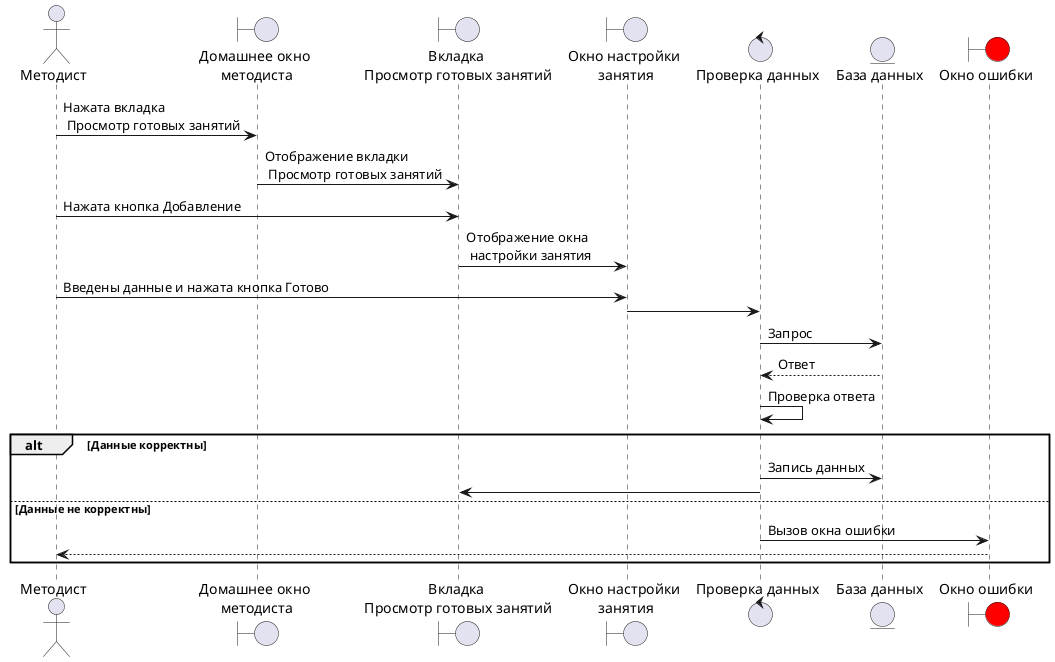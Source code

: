 @startuml PoDobavlenieZanyatiq.wsd

actor "Методист" as pl

boundary "Домашнее окно\n методиста" as bo
boundary "Вкладка\n Просмотр готовых занятий" as bo1
boundary "Окно настройки\n занятия" as bo2

control "Проверка данных" as co3

entity "База данных" as en

boundary "Окно ошибки" as err #Red


pl -> bo : Нажата вкладка\n Просмотр готовых занятий 

bo -> bo1 : Отображение вкладки\n Просмотр готовых занятий

pl -> bo1 : Нажата кнопка Добавление

bo1 -> bo2 : Отображение окна\n настройки занятия

pl -> bo2 : Введены данные и нажата кнопка Готово

bo2 -> co3

co3 -> en : Запрос

en --> co3 : Ответ

co3 -> co3 : Проверка ответа

alt Данные корректны

co3 -> en : Запись данных

co3 -> bo1

else Данные не корректны

co3 -> err : Вызов окна ошибки

err --> pl

end

@enduml